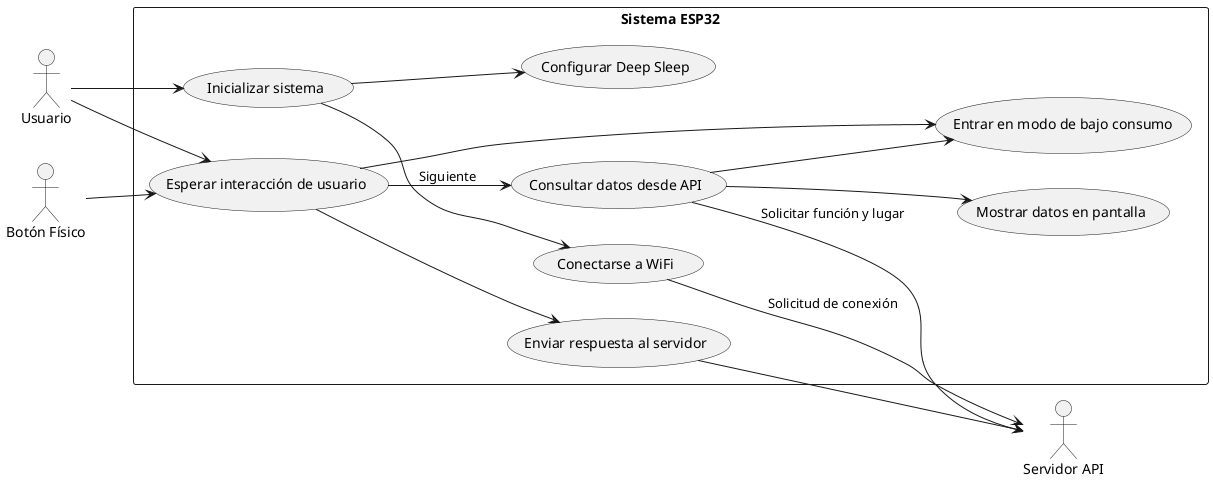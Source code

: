 @startuml
left to right direction
skinparam packageStyle rectangle

actor "Usuario" as Usuario
actor "Servidor API" as API
actor "Botón Físico" as Boton

rectangle "Sistema ESP32" {

    (Inicializar sistema)
    (Conectarse a WiFi)
    (Configurar Deep Sleep)
    (Consultar datos desde API)
    (Mostrar datos en pantalla)
    (Esperar interacción de usuario)
    (Enviar respuesta al servidor)
    (Entrar en modo de bajo consumo)

    Usuario --> (Inicializar sistema)
    (Inicializar sistema) --> (Conectarse a WiFi)
    (Inicializar sistema) --> (Configurar Deep Sleep)

    (Conectarse a WiFi) --> API : "Solicitud de conexión"

    (Consultar datos desde API) --> API : "Solicitar función y lugar"
    (Consultar datos desde API) --> (Mostrar datos en pantalla)

    Usuario --> (Esperar interacción de usuario)
    Boton --> (Esperar interacción de usuario)

    (Esperar interacción de usuario) --> (Enviar respuesta al servidor)
    (Esperar interacción de usuario) --> (Consultar datos desde API) : "Siguiente"

    (Enviar respuesta al servidor) --> API

    (Esperar interacción de usuario) --> (Entrar en modo de bajo consumo)
    (Consultar datos desde API) --> (Entrar en modo de bajo consumo)
}

@enduml
